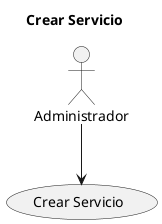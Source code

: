 @startuml Create_Service

title Crear Servicio

actor Administrador

Administrador --> (Crear Servicio)

@enduml